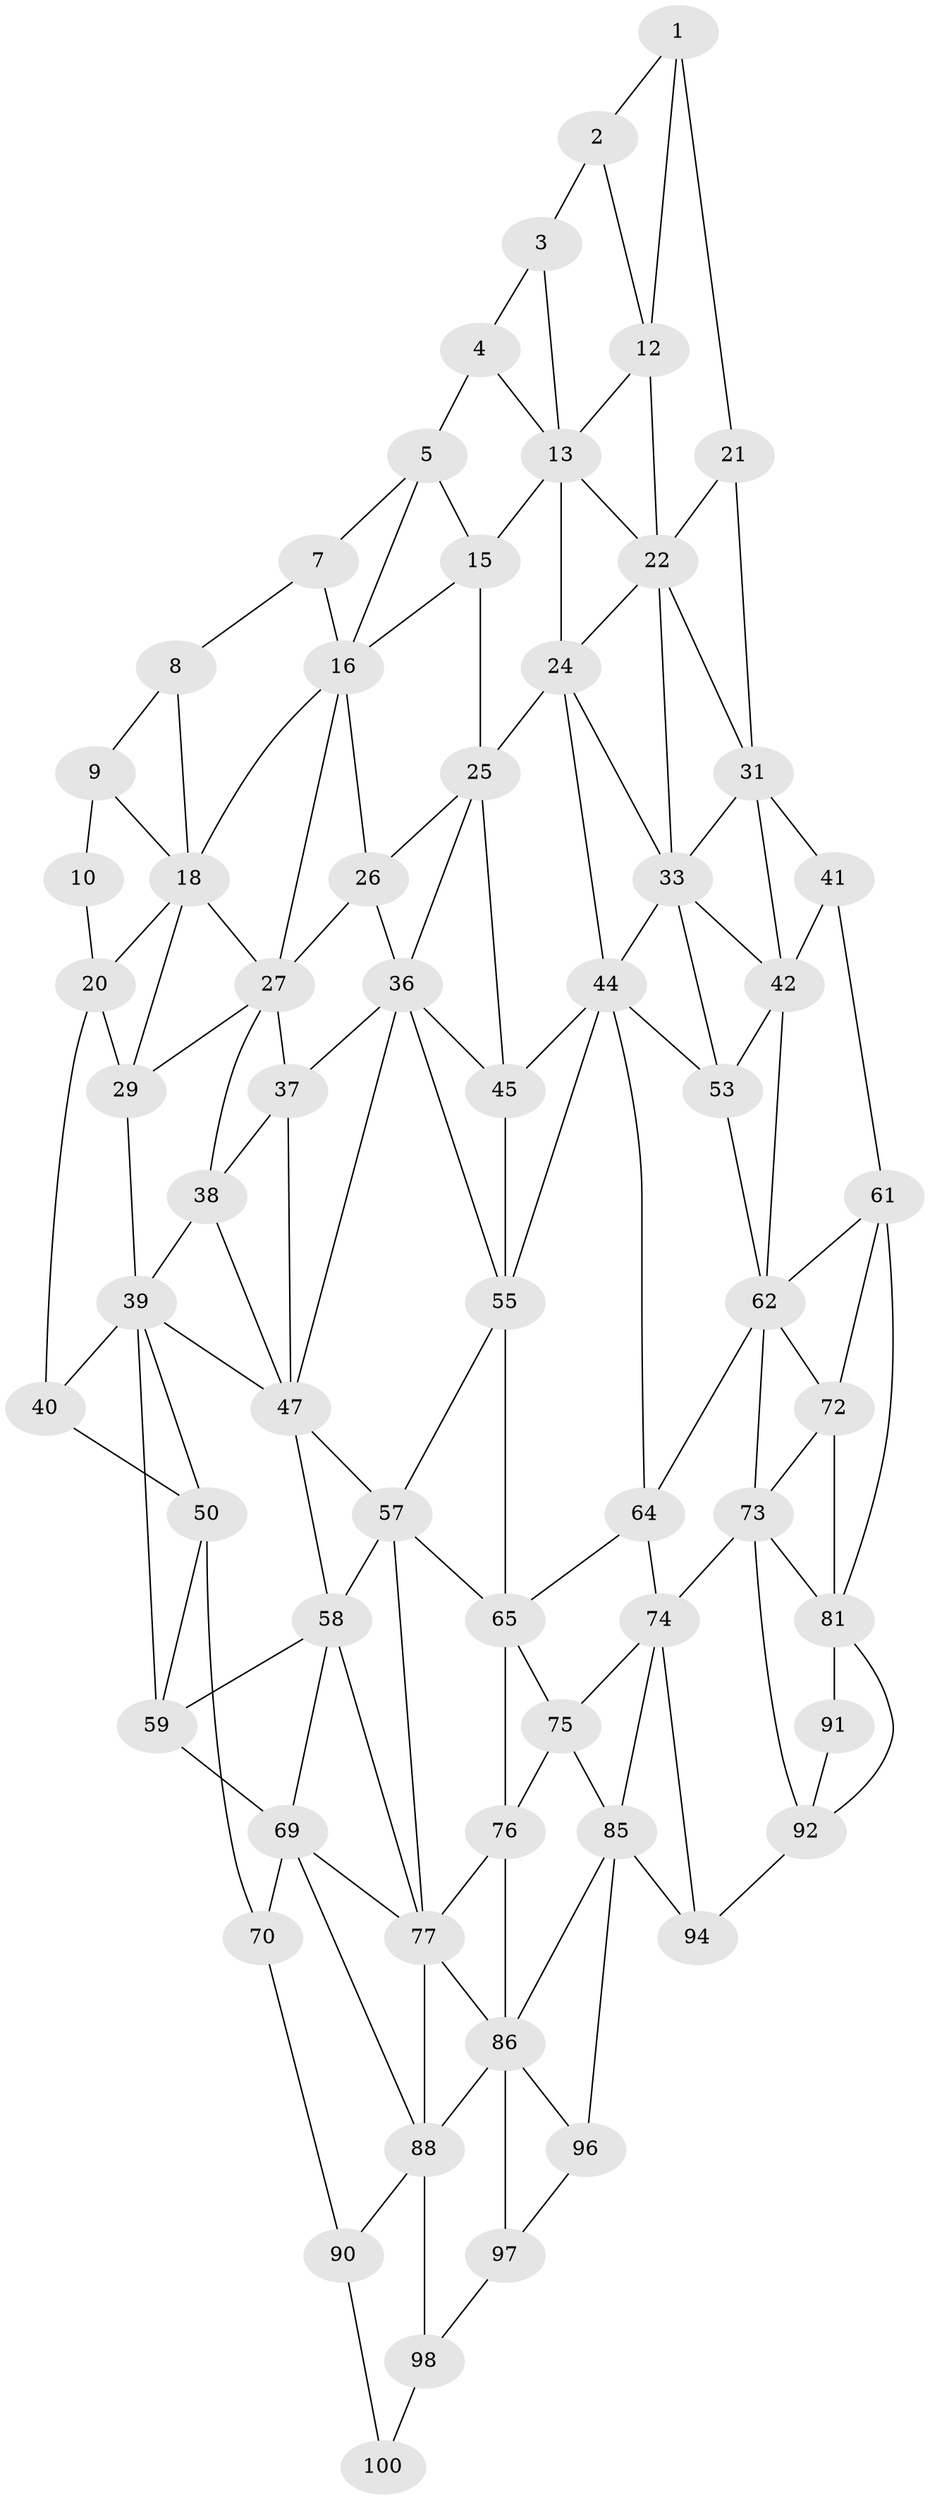 // original degree distribution, {2: 0.04, 3: 0.32, 4: 0.64}
// Generated by graph-tools (version 1.1) at 2025/11/02/21/25 10:11:12]
// undirected, 64 vertices, 137 edges
graph export_dot {
graph [start="1"]
  node [color=gray90,style=filled];
  1 [super="+11"];
  2;
  3;
  4;
  5 [super="+6"];
  7;
  8;
  9;
  10;
  12;
  13 [super="+14"];
  15;
  16 [super="+17"];
  18 [super="+19"];
  20 [super="+30"];
  21;
  22 [super="+23"];
  24 [super="+34"];
  25 [super="+35"];
  26;
  27 [super="+28"];
  29;
  31 [super="+32"];
  33 [super="+43"];
  36 [super="+46"];
  37;
  38;
  39 [super="+49"];
  40;
  41 [super="+51"];
  42 [super="+52"];
  44 [super="+54"];
  45;
  47 [super="+48"];
  50 [super="+60"];
  53;
  55 [super="+56"];
  57 [super="+67"];
  58 [super="+68"];
  59;
  61 [super="+71"];
  62 [super="+63"];
  64;
  65 [super="+66"];
  69 [super="+79"];
  70 [super="+80"];
  72;
  73 [super="+83"];
  74 [super="+84"];
  75;
  76;
  77 [super="+78"];
  81 [super="+82"];
  85 [super="+95"];
  86 [super="+87"];
  88 [super="+89"];
  90;
  91;
  92 [super="+93"];
  94;
  96;
  97;
  98 [super="+99"];
  100;
  1 -- 2;
  1 -- 12;
  1 -- 21;
  2 -- 12;
  2 -- 3;
  3 -- 13;
  3 -- 4;
  4 -- 5;
  4 -- 13;
  5 -- 15;
  5 -- 16;
  5 -- 7;
  7 -- 8;
  7 -- 16;
  8 -- 18;
  8 -- 9;
  9 -- 10;
  9 -- 18;
  10 -- 20;
  12 -- 22;
  12 -- 13;
  13 -- 22;
  13 -- 24;
  13 -- 15;
  15 -- 25;
  15 -- 16;
  16 -- 26;
  16 -- 18;
  16 -- 27;
  18 -- 27;
  18 -- 20;
  18 -- 29;
  20 -- 40;
  20 -- 29;
  21 -- 31;
  21 -- 22;
  22 -- 24;
  22 -- 33;
  22 -- 31;
  24 -- 25 [weight=2];
  24 -- 33;
  24 -- 44;
  25 -- 26;
  25 -- 36;
  25 -- 45;
  26 -- 36;
  26 -- 27;
  27 -- 37;
  27 -- 29;
  27 -- 38;
  29 -- 39;
  31 -- 41;
  31 -- 33;
  31 -- 42;
  33 -- 42;
  33 -- 44;
  33 -- 53;
  36 -- 37;
  36 -- 45;
  36 -- 47;
  36 -- 55;
  37 -- 47;
  37 -- 38;
  38 -- 39;
  38 -- 47;
  39 -- 40;
  39 -- 50;
  39 -- 59;
  39 -- 47;
  40 -- 50;
  41 -- 42 [weight=2];
  41 -- 61;
  42 -- 53;
  42 -- 62;
  44 -- 45;
  44 -- 64;
  44 -- 53;
  44 -- 55;
  45 -- 55;
  47 -- 57;
  47 -- 58;
  50 -- 59;
  50 -- 70;
  53 -- 62;
  55 -- 65 [weight=2];
  55 -- 57;
  57 -- 58 [weight=2];
  57 -- 65;
  57 -- 77;
  58 -- 59;
  58 -- 69;
  58 -- 77;
  59 -- 69;
  61 -- 62;
  61 -- 72;
  61 -- 81;
  62 -- 72;
  62 -- 64;
  62 -- 73;
  64 -- 74;
  64 -- 65;
  65 -- 75;
  65 -- 76;
  69 -- 70 [weight=2];
  69 -- 88;
  69 -- 77;
  70 -- 90;
  72 -- 73;
  72 -- 81;
  73 -- 74 [weight=2];
  73 -- 81;
  73 -- 92;
  74 -- 75;
  74 -- 85;
  74 -- 94;
  75 -- 85;
  75 -- 76;
  76 -- 86;
  76 -- 77;
  77 -- 86;
  77 -- 88;
  81 -- 91;
  81 -- 92;
  85 -- 86;
  85 -- 96;
  85 -- 94;
  86 -- 96;
  86 -- 88;
  86 -- 97;
  88 -- 98 [weight=2];
  88 -- 90;
  90 -- 100;
  91 -- 92;
  92 -- 94;
  96 -- 97;
  97 -- 98;
  98 -- 100;
}
